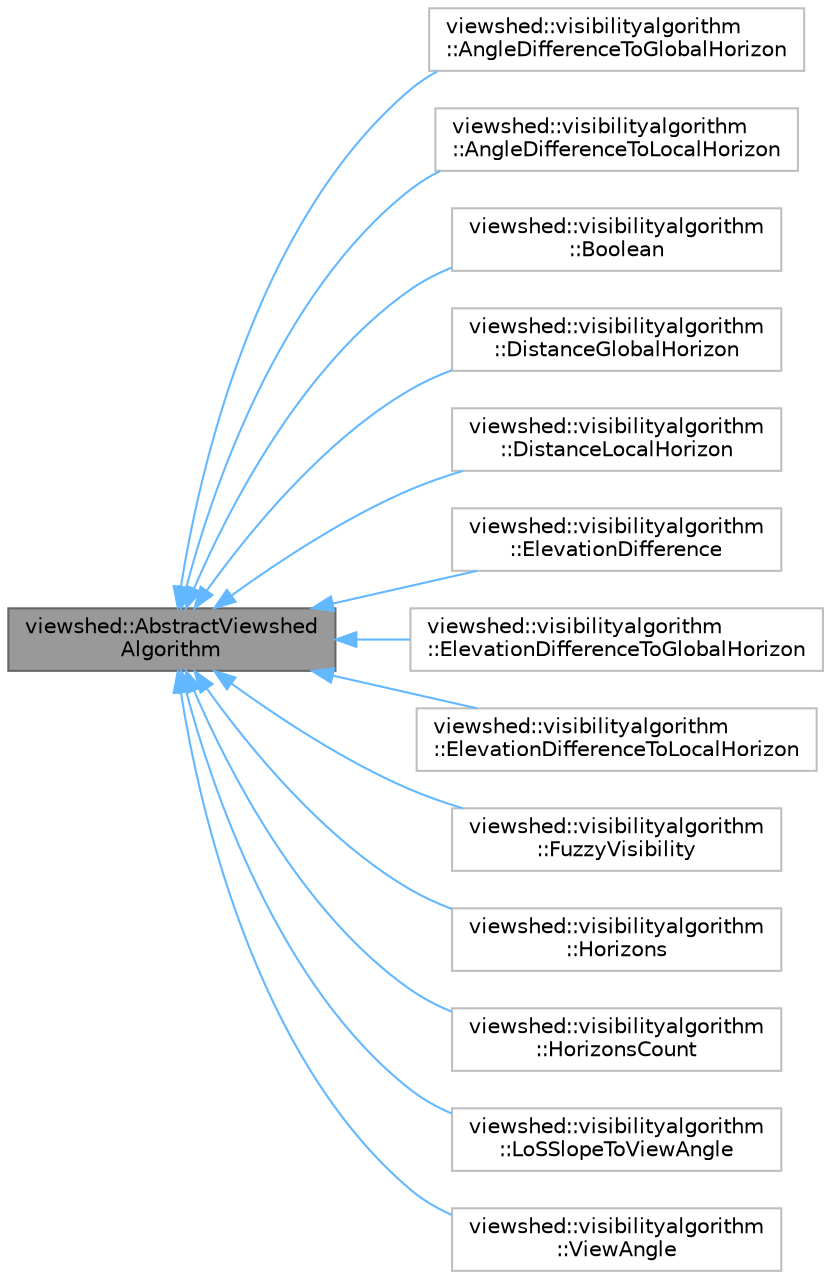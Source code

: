 digraph "viewshed::AbstractViewshedAlgorithm"
{
 // LATEX_PDF_SIZE
  bgcolor="transparent";
  edge [fontname=Helvetica,fontsize=10,labelfontname=Helvetica,labelfontsize=10];
  node [fontname=Helvetica,fontsize=10,shape=box,height=0.2,width=0.4];
  rankdir="LR";
  Node1 [id="Node000001",label="viewshed::AbstractViewshed\lAlgorithm",height=0.2,width=0.4,color="gray40", fillcolor="grey60", style="filled", fontcolor="black",tooltip="Base class for all Viewshed Algorithms."];
  Node1 -> Node2 [id="edge1_Node000001_Node000002",dir="back",color="steelblue1",style="solid",tooltip=" "];
  Node2 [id="Node000002",label="viewshed::visibilityalgorithm\l::AngleDifferenceToGlobalHorizon",height=0.2,width=0.4,color="grey75", fillcolor="white", style="filled",URL="$classviewshed_1_1visibilityalgorithm_1_1AngleDifferenceToGlobalHorizon.html",tooltip=" "];
  Node1 -> Node3 [id="edge2_Node000001_Node000003",dir="back",color="steelblue1",style="solid",tooltip=" "];
  Node3 [id="Node000003",label="viewshed::visibilityalgorithm\l::AngleDifferenceToLocalHorizon",height=0.2,width=0.4,color="grey75", fillcolor="white", style="filled",URL="$classviewshed_1_1visibilityalgorithm_1_1AngleDifferenceToLocalHorizon.html",tooltip=" "];
  Node1 -> Node4 [id="edge3_Node000001_Node000004",dir="back",color="steelblue1",style="solid",tooltip=" "];
  Node4 [id="Node000004",label="viewshed::visibilityalgorithm\l::Boolean",height=0.2,width=0.4,color="grey75", fillcolor="white", style="filled",URL="$classviewshed_1_1visibilityalgorithm_1_1Boolean.html",tooltip=" "];
  Node1 -> Node5 [id="edge4_Node000001_Node000005",dir="back",color="steelblue1",style="solid",tooltip=" "];
  Node5 [id="Node000005",label="viewshed::visibilityalgorithm\l::DistanceGlobalHorizon",height=0.2,width=0.4,color="grey75", fillcolor="white", style="filled",URL="$classviewshed_1_1visibilityalgorithm_1_1DistanceGlobalHorizon.html",tooltip=" "];
  Node1 -> Node6 [id="edge5_Node000001_Node000006",dir="back",color="steelblue1",style="solid",tooltip=" "];
  Node6 [id="Node000006",label="viewshed::visibilityalgorithm\l::DistanceLocalHorizon",height=0.2,width=0.4,color="grey75", fillcolor="white", style="filled",URL="$classviewshed_1_1visibilityalgorithm_1_1DistanceLocalHorizon.html",tooltip=" "];
  Node1 -> Node7 [id="edge6_Node000001_Node000007",dir="back",color="steelblue1",style="solid",tooltip=" "];
  Node7 [id="Node000007",label="viewshed::visibilityalgorithm\l::ElevationDifference",height=0.2,width=0.4,color="grey75", fillcolor="white", style="filled",URL="$classviewshed_1_1visibilityalgorithm_1_1ElevationDifference.html",tooltip=" "];
  Node1 -> Node8 [id="edge7_Node000001_Node000008",dir="back",color="steelblue1",style="solid",tooltip=" "];
  Node8 [id="Node000008",label="viewshed::visibilityalgorithm\l::ElevationDifferenceToGlobalHorizon",height=0.2,width=0.4,color="grey75", fillcolor="white", style="filled",URL="$classviewshed_1_1visibilityalgorithm_1_1ElevationDifferenceToGlobalHorizon.html",tooltip=" "];
  Node1 -> Node9 [id="edge8_Node000001_Node000009",dir="back",color="steelblue1",style="solid",tooltip=" "];
  Node9 [id="Node000009",label="viewshed::visibilityalgorithm\l::ElevationDifferenceToLocalHorizon",height=0.2,width=0.4,color="grey75", fillcolor="white", style="filled",URL="$classviewshed_1_1visibilityalgorithm_1_1ElevationDifferenceToLocalHorizon.html",tooltip=" "];
  Node1 -> Node10 [id="edge9_Node000001_Node000010",dir="back",color="steelblue1",style="solid",tooltip=" "];
  Node10 [id="Node000010",label="viewshed::visibilityalgorithm\l::FuzzyVisibility",height=0.2,width=0.4,color="grey75", fillcolor="white", style="filled",URL="$classviewshed_1_1visibilityalgorithm_1_1FuzzyVisibility.html",tooltip=" "];
  Node1 -> Node11 [id="edge10_Node000001_Node000011",dir="back",color="steelblue1",style="solid",tooltip=" "];
  Node11 [id="Node000011",label="viewshed::visibilityalgorithm\l::Horizons",height=0.2,width=0.4,color="grey75", fillcolor="white", style="filled",URL="$classviewshed_1_1visibilityalgorithm_1_1Horizons.html",tooltip=" "];
  Node1 -> Node12 [id="edge11_Node000001_Node000012",dir="back",color="steelblue1",style="solid",tooltip=" "];
  Node12 [id="Node000012",label="viewshed::visibilityalgorithm\l::HorizonsCount",height=0.2,width=0.4,color="grey75", fillcolor="white", style="filled",URL="$classviewshed_1_1visibilityalgorithm_1_1HorizonsCount.html",tooltip=" "];
  Node1 -> Node13 [id="edge12_Node000001_Node000013",dir="back",color="steelblue1",style="solid",tooltip=" "];
  Node13 [id="Node000013",label="viewshed::visibilityalgorithm\l::LoSSlopeToViewAngle",height=0.2,width=0.4,color="grey75", fillcolor="white", style="filled",URL="$classviewshed_1_1visibilityalgorithm_1_1LoSSlopeToViewAngle.html",tooltip=" "];
  Node1 -> Node14 [id="edge13_Node000001_Node000014",dir="back",color="steelblue1",style="solid",tooltip=" "];
  Node14 [id="Node000014",label="viewshed::visibilityalgorithm\l::ViewAngle",height=0.2,width=0.4,color="grey75", fillcolor="white", style="filled",URL="$classviewshed_1_1visibilityalgorithm_1_1ViewAngle.html",tooltip=" "];
}
